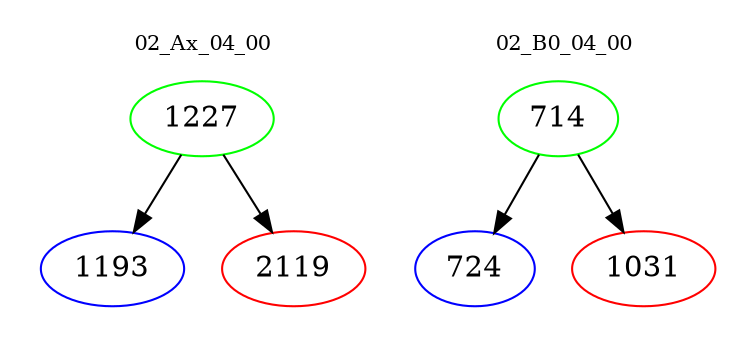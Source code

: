 digraph{
subgraph cluster_0 {
color = white
label = "02_Ax_04_00";
fontsize=10;
T0_1227 [label="1227", color="green"]
T0_1227 -> T0_1193 [color="black"]
T0_1193 [label="1193", color="blue"]
T0_1227 -> T0_2119 [color="black"]
T0_2119 [label="2119", color="red"]
}
subgraph cluster_1 {
color = white
label = "02_B0_04_00";
fontsize=10;
T1_714 [label="714", color="green"]
T1_714 -> T1_724 [color="black"]
T1_724 [label="724", color="blue"]
T1_714 -> T1_1031 [color="black"]
T1_1031 [label="1031", color="red"]
}
}
